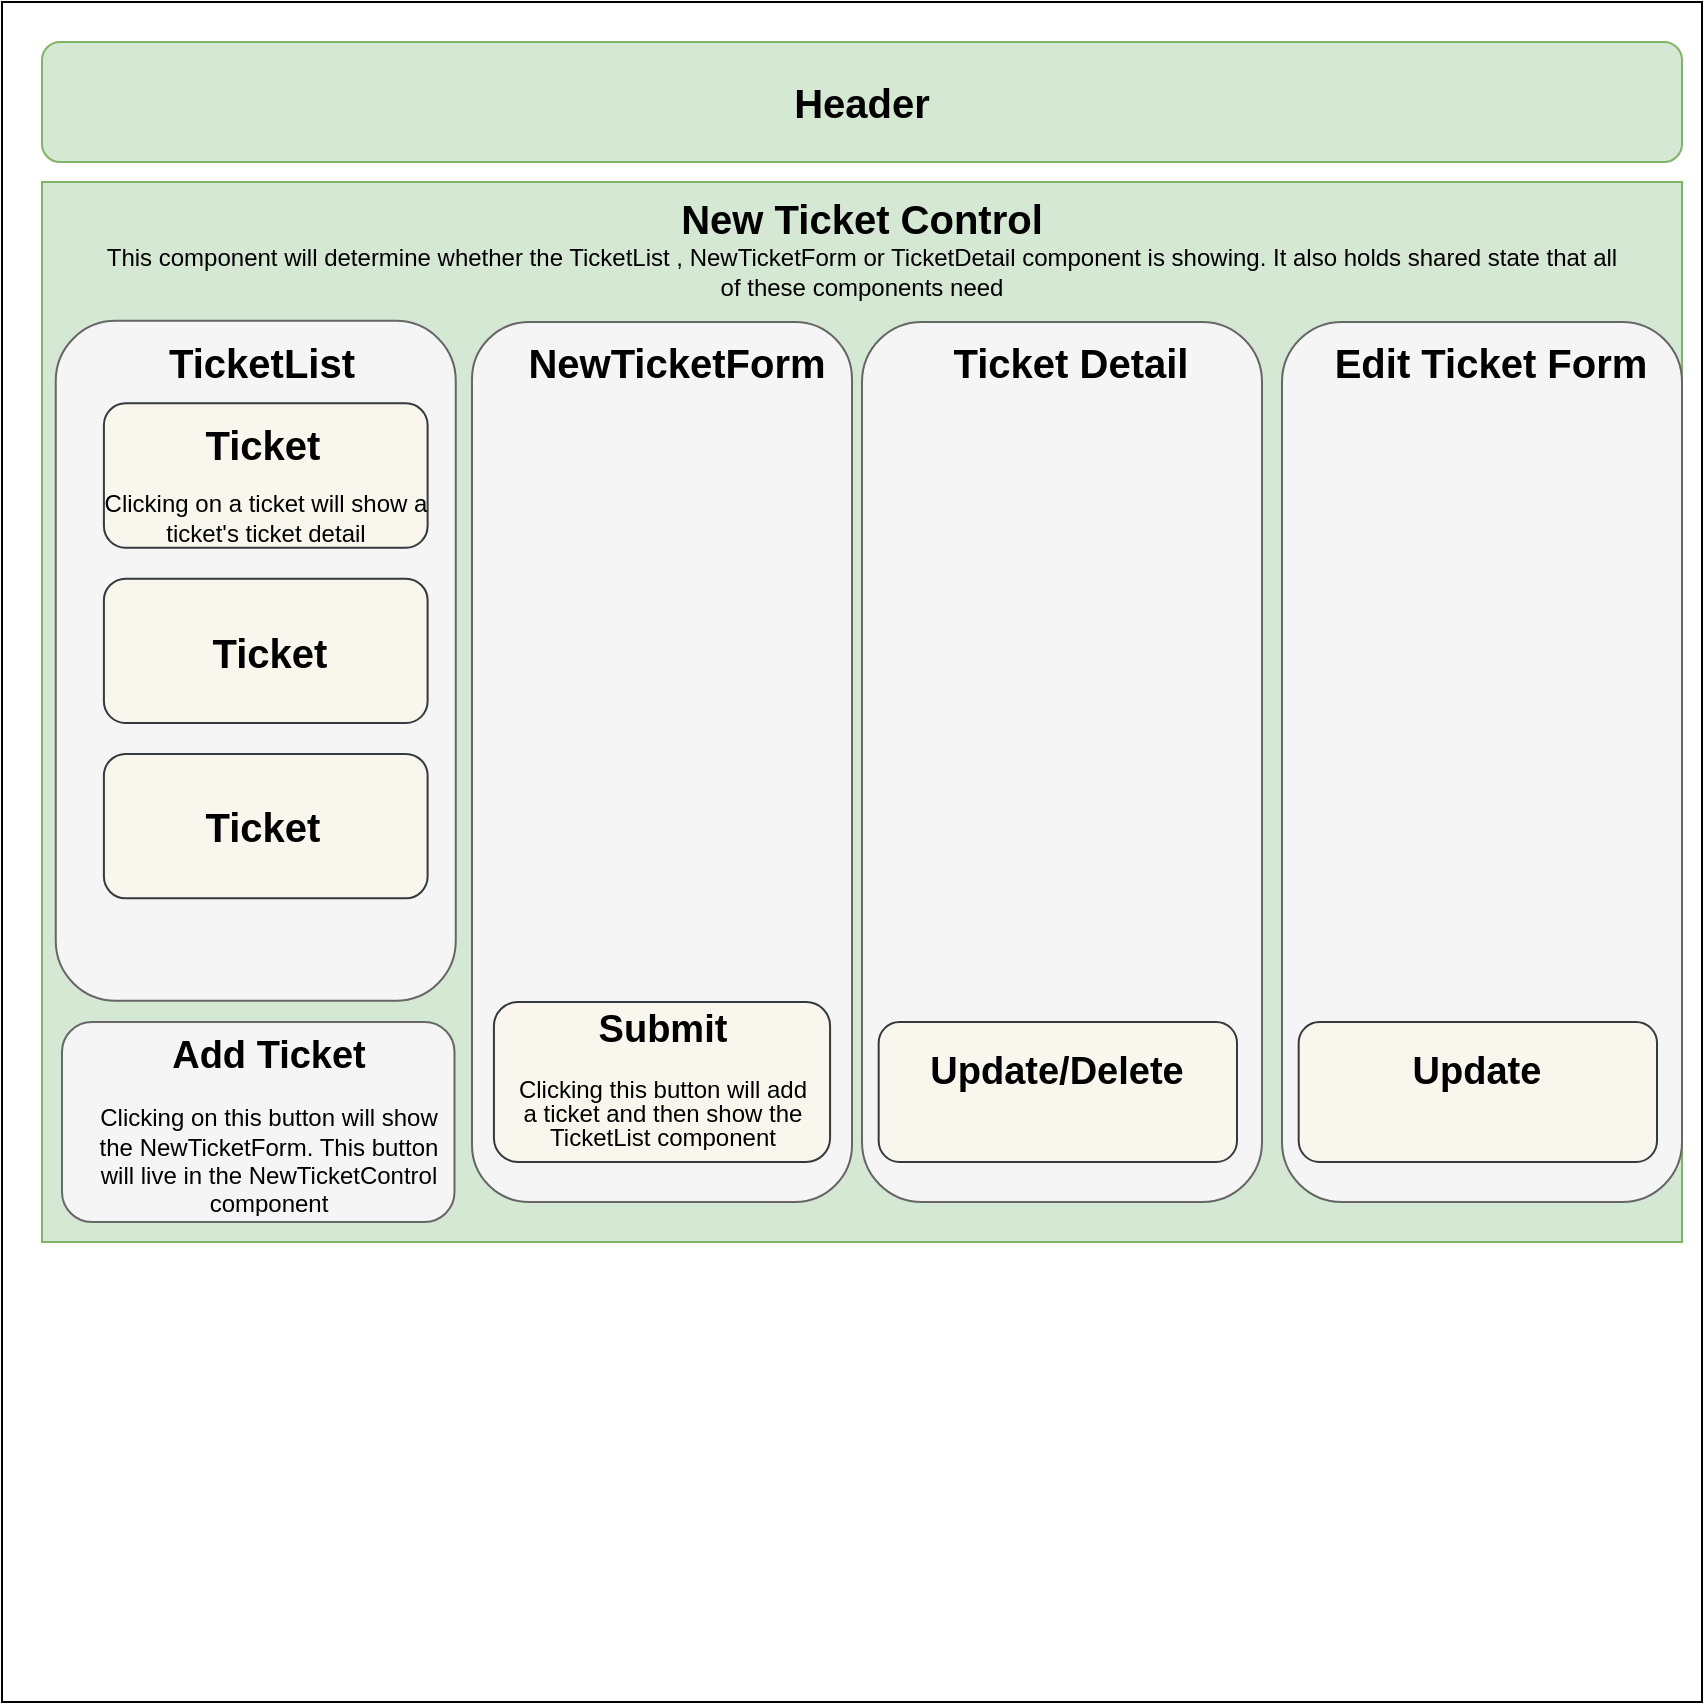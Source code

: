 <mxfile version="13.6.2" type="device"><diagram id="gY9xAXiBYuMe5Ua5sjxd" name="Page-1"><mxGraphModel dx="895" dy="721" grid="1" gridSize="10" guides="1" tooltips="1" connect="1" arrows="1" fold="1" page="1" pageScale="1" pageWidth="850" pageHeight="1100" background="none" math="0" shadow="0"><root><mxCell id="0"/><mxCell id="1" parent="0"/><mxCell id="FeJauZYZt8m8idyNBSMr-1" value="" style="whiteSpace=wrap;html=1;aspect=fixed;" parent="1" vertex="1"><mxGeometry y="20" width="850" height="850" as="geometry"/></mxCell><mxCell id="FeJauZYZt8m8idyNBSMr-34" value="" style="rounded=0;whiteSpace=wrap;html=1;verticalAlign=middle;fillColor=#d5e8d4;strokeColor=#82b366;" parent="1" vertex="1"><mxGeometry x="20" y="110" width="820" height="530" as="geometry"/></mxCell><mxCell id="WGPmZaslxFwN5T_3uxSY-6" value="" style="group" parent="1" vertex="1" connectable="0"><mxGeometry x="36.88" y="170" width="210" height="360" as="geometry"/></mxCell><mxCell id="WGPmZaslxFwN5T_3uxSY-8" value="" style="group" parent="WGPmZaslxFwN5T_3uxSY-6" vertex="1" connectable="0"><mxGeometry width="210" height="360" as="geometry"/></mxCell><mxCell id="adWMxQBD_9PyvIMJSHNc-3" value="" style="group" vertex="1" connectable="0" parent="WGPmZaslxFwN5T_3uxSY-8"><mxGeometry y="9.43" width="190" height="350.57" as="geometry"/></mxCell><mxCell id="FeJauZYZt8m8idyNBSMr-4" value="" style="rounded=1;whiteSpace=wrap;html=1;fillColor=#f5f5f5;strokeColor=#666666;fontColor=#333333;" parent="adWMxQBD_9PyvIMJSHNc-3" vertex="1"><mxGeometry x="-10" width="200" height="340" as="geometry"/></mxCell><mxCell id="FeJauZYZt8m8idyNBSMr-16" value="" style="rounded=1;whiteSpace=wrap;html=1;fillColor=#f9f7ed;strokeColor=#36393d;" parent="adWMxQBD_9PyvIMJSHNc-3" vertex="1"><mxGeometry x="14.074" y="41.244" width="161.852" height="72.176" as="geometry"/></mxCell><mxCell id="FeJauZYZt8m8idyNBSMr-17" value="&lt;font style=&quot;font-size: 20px&quot;&gt;&lt;b&gt;Ticket&lt;/b&gt;&lt;/font&gt;" style="text;html=1;strokeColor=none;fillColor=none;align=center;verticalAlign=middle;whiteSpace=wrap;rounded=0;" parent="adWMxQBD_9PyvIMJSHNc-3" vertex="1"><mxGeometry x="59.815" y="51.554" width="66.852" height="20.622" as="geometry"/></mxCell><mxCell id="FeJauZYZt8m8idyNBSMr-18" value="" style="rounded=1;whiteSpace=wrap;html=1;fillColor=#f9f7ed;strokeColor=#36393d;" parent="adWMxQBD_9PyvIMJSHNc-3" vertex="1"><mxGeometry x="14.074" y="128.886" width="161.852" height="72.176" as="geometry"/></mxCell><mxCell id="FeJauZYZt8m8idyNBSMr-20" value="&lt;font style=&quot;font-size: 20px&quot;&gt;&lt;b&gt;Ticket&lt;/b&gt;&lt;/font&gt;" style="text;html=1;strokeColor=none;fillColor=none;align=center;verticalAlign=middle;whiteSpace=wrap;rounded=0;" parent="adWMxQBD_9PyvIMJSHNc-3" vertex="1"><mxGeometry x="61.574" y="154.663" width="72.13" height="22.251" as="geometry"/></mxCell><mxCell id="FeJauZYZt8m8idyNBSMr-21" value="" style="rounded=1;whiteSpace=wrap;html=1;fillColor=#f9f7ed;strokeColor=#36393d;" parent="adWMxQBD_9PyvIMJSHNc-3" vertex="1"><mxGeometry x="14.074" y="216.529" width="161.852" height="72.176" as="geometry"/></mxCell><mxCell id="FeJauZYZt8m8idyNBSMr-22" value="&lt;font style=&quot;font-size: 20px&quot;&gt;&lt;b&gt;Ticket&lt;/b&gt;&lt;/font&gt;" style="text;html=1;strokeColor=none;fillColor=none;align=center;verticalAlign=middle;whiteSpace=wrap;rounded=0;" parent="adWMxQBD_9PyvIMJSHNc-3" vertex="1"><mxGeometry x="59.815" y="242.306" width="66.852" height="20.622" as="geometry"/></mxCell><mxCell id="FeJauZYZt8m8idyNBSMr-13" value="&lt;span style=&quot;font-size: 20px&quot;&gt;&lt;b&gt;TicketList&lt;/b&gt;&lt;/span&gt;" style="text;html=1;strokeColor=none;fillColor=none;align=center;verticalAlign=middle;whiteSpace=wrap;rounded=0;" parent="adWMxQBD_9PyvIMJSHNc-3" vertex="1"><mxGeometry x="42.085" y="10.311" width="102.308" height="20.622" as="geometry"/></mxCell><mxCell id="FeJauZYZt8m8idyNBSMr-28" value="Clicking on a ticket will show a ticket's ticket detail" style="text;html=1;strokeColor=none;fillColor=none;align=center;verticalAlign=middle;whiteSpace=wrap;rounded=0;" parent="adWMxQBD_9PyvIMJSHNc-3" vertex="1"><mxGeometry x="9.048" y="88.111" width="171.905" height="21.872" as="geometry"/></mxCell><mxCell id="FeJauZYZt8m8idyNBSMr-2" value="" style="rounded=1;whiteSpace=wrap;html=1;fillColor=#d5e8d4;strokeColor=#82b366;" parent="1" vertex="1"><mxGeometry x="20" y="40" width="820" height="60" as="geometry"/></mxCell><mxCell id="FeJauZYZt8m8idyNBSMr-9" value="&lt;b style=&quot;font-size: 20px&quot;&gt;Header&lt;/b&gt;" style="text;html=1;strokeColor=none;fillColor=none;align=center;verticalAlign=middle;whiteSpace=wrap;rounded=0;" parent="1" vertex="1"><mxGeometry x="410" y="60" width="40" height="20" as="geometry"/></mxCell><mxCell id="FeJauZYZt8m8idyNBSMr-10" value="&lt;font style=&quot;font-size: 20px&quot;&gt;&lt;b&gt;New Ticket Control&lt;/b&gt;&lt;br&gt;&lt;br&gt;&lt;/font&gt;" style="text;html=1;strokeColor=none;fillColor=none;align=center;verticalAlign=middle;whiteSpace=wrap;rounded=0;" parent="1" vertex="1"><mxGeometry x="225" y="120" width="410" height="40" as="geometry"/></mxCell><mxCell id="FeJauZYZt8m8idyNBSMr-12" value="This component will determine whether the TicketList , NewTicketForm or TicketDetail component is showing. It also holds shared state that all of these components need" style="text;html=1;strokeColor=none;fillColor=none;align=center;verticalAlign=middle;whiteSpace=wrap;rounded=0;" parent="1" vertex="1"><mxGeometry x="50" y="140" width="760" height="30" as="geometry"/></mxCell><mxCell id="WGPmZaslxFwN5T_3uxSY-4" value="" style="group" parent="1" vertex="1" connectable="0"><mxGeometry x="30" y="530" width="196.25" height="100" as="geometry"/></mxCell><mxCell id="FeJauZYZt8m8idyNBSMr-6" value="" style="rounded=1;whiteSpace=wrap;html=1;fillColor=#f5f5f5;strokeColor=#666666;fontColor=#333333;" parent="WGPmZaslxFwN5T_3uxSY-4" vertex="1"><mxGeometry width="196.25" height="100" as="geometry"/></mxCell><mxCell id="FeJauZYZt8m8idyNBSMr-33" value="&lt;h1 style=&quot;text-align: center ; font-size: 19px&quot;&gt;&lt;font style=&quot;font-size: 19px&quot;&gt;&lt;font style=&quot;font-size: 19px ; line-height: 100%&quot;&gt;Add &lt;/font&gt;&lt;font style=&quot;font-size: 19px&quot;&gt;Ticket&lt;/font&gt;&lt;/font&gt;&lt;/h1&gt;&lt;div style=&quot;text-align: center&quot;&gt;&lt;font style=&quot;font-size: 12px&quot;&gt;Clicking on this button will show the NewTicketForm. This button will live in the NewTicketControl component&lt;/font&gt;&lt;/div&gt;&lt;div&gt;&lt;br&gt;&lt;/div&gt;" style="text;html=1;strokeColor=none;fillColor=none;spacing=5;spacingTop=-20;whiteSpace=wrap;overflow=hidden;rounded=0;imageAlign=left;" parent="WGPmZaslxFwN5T_3uxSY-4" vertex="1"><mxGeometry x="10.997" y="2.778" width="182.716" height="94.444" as="geometry"/></mxCell><mxCell id="adWMxQBD_9PyvIMJSHNc-6" value="" style="group" vertex="1" connectable="0" parent="1"><mxGeometry x="235" y="180" width="190" height="440" as="geometry"/></mxCell><mxCell id="FeJauZYZt8m8idyNBSMr-5" value="" style="rounded=1;whiteSpace=wrap;html=1;fillColor=#f5f5f5;strokeColor=#666666;fontColor=#333333;" parent="adWMxQBD_9PyvIMJSHNc-6" vertex="1"><mxGeometry width="190" height="440" as="geometry"/></mxCell><mxCell id="WGPmZaslxFwN5T_3uxSY-9" value="&lt;font style=&quot;font-size: 20px&quot;&gt;&lt;b&gt;NewTicketForm&lt;/b&gt;&lt;/font&gt;" style="text;html=1;strokeColor=none;fillColor=none;align=center;verticalAlign=middle;whiteSpace=wrap;rounded=0;" parent="adWMxQBD_9PyvIMJSHNc-6" vertex="1"><mxGeometry x="25.577" y="10" width="153.462" height="20" as="geometry"/></mxCell><mxCell id="WGPmZaslxFwN5T_3uxSY-3" value="" style="group" parent="adWMxQBD_9PyvIMJSHNc-6" vertex="1" connectable="0"><mxGeometry x="10.96" y="340" width="168.081" height="80" as="geometry"/></mxCell><mxCell id="FeJauZYZt8m8idyNBSMr-35" value="" style="rounded=1;whiteSpace=wrap;html=1;fillColor=#f9f7ed;strokeColor=#36393d;" parent="WGPmZaslxFwN5T_3uxSY-3" vertex="1"><mxGeometry width="168.081" height="80" as="geometry"/></mxCell><mxCell id="FeJauZYZt8m8idyNBSMr-36" value="&lt;h1 style=&quot;font-size: 19px&quot;&gt;Submit&lt;/h1&gt;&lt;div style=&quot;line-height: 100%&quot;&gt;Clicking this button will add a ticket and then show the TicketList component&lt;/div&gt;" style="text;html=1;strokeColor=none;fillColor=none;spacing=5;spacingTop=-20;whiteSpace=wrap;overflow=hidden;rounded=0;imageAlign=left;align=center;" parent="WGPmZaslxFwN5T_3uxSY-3" vertex="1"><mxGeometry x="3.654" width="160.773" height="80" as="geometry"/></mxCell><mxCell id="adWMxQBD_9PyvIMJSHNc-9" value="" style="group" vertex="1" connectable="0" parent="1"><mxGeometry x="430" y="180" width="200" height="440" as="geometry"/></mxCell><mxCell id="WGPmZaslxFwN5T_3uxSY-5" value="" style="rounded=1;whiteSpace=wrap;html=1;fillColor=#f5f5f5;strokeColor=#666666;fontColor=#333333;" parent="adWMxQBD_9PyvIMJSHNc-9" vertex="1"><mxGeometry width="200" height="440" as="geometry"/></mxCell><mxCell id="FeJauZYZt8m8idyNBSMr-15" value="&lt;font style=&quot;font-size: 20px&quot;&gt;&lt;b&gt;Ticket Detail&lt;/b&gt;&lt;/font&gt;" style="text;html=1;strokeColor=none;fillColor=none;align=center;verticalAlign=middle;whiteSpace=wrap;rounded=0;" parent="adWMxQBD_9PyvIMJSHNc-9" vertex="1"><mxGeometry x="16.667" y="10" width="175" height="20" as="geometry"/></mxCell><mxCell id="WGPmZaslxFwN5T_3uxSY-10" value="" style="group" parent="adWMxQBD_9PyvIMJSHNc-9" vertex="1" connectable="0"><mxGeometry x="8.333" y="350" width="179.167" height="70" as="geometry"/></mxCell><mxCell id="WGPmZaslxFwN5T_3uxSY-11" value="" style="rounded=1;whiteSpace=wrap;html=1;fillColor=#f9f7ed;strokeColor=#36393d;" parent="WGPmZaslxFwN5T_3uxSY-10" vertex="1"><mxGeometry width="179.167" height="70" as="geometry"/></mxCell><mxCell id="WGPmZaslxFwN5T_3uxSY-12" value="&lt;h1 style=&quot;font-size: 19px&quot;&gt;Update/Delete&lt;/h1&gt;" style="text;html=1;strokeColor=none;fillColor=none;spacing=5;spacingTop=-20;whiteSpace=wrap;overflow=hidden;rounded=0;imageAlign=left;align=center;verticalAlign=middle;" parent="WGPmZaslxFwN5T_3uxSY-10" vertex="1"><mxGeometry x="3.895" width="171.377" height="70" as="geometry"/></mxCell><mxCell id="adWMxQBD_9PyvIMJSHNc-10" value="" style="group" vertex="1" connectable="0" parent="1"><mxGeometry x="640" y="180" width="200" height="440" as="geometry"/></mxCell><mxCell id="adWMxQBD_9PyvIMJSHNc-11" value="" style="rounded=1;whiteSpace=wrap;html=1;fillColor=#f5f5f5;strokeColor=#666666;fontColor=#333333;" vertex="1" parent="adWMxQBD_9PyvIMJSHNc-10"><mxGeometry width="200" height="440" as="geometry"/></mxCell><mxCell id="adWMxQBD_9PyvIMJSHNc-12" value="&lt;font style=&quot;font-size: 20px&quot;&gt;&lt;b&gt;Edit Ticket Form&lt;/b&gt;&lt;/font&gt;" style="text;html=1;strokeColor=none;fillColor=none;align=center;verticalAlign=middle;whiteSpace=wrap;rounded=0;" vertex="1" parent="adWMxQBD_9PyvIMJSHNc-10"><mxGeometry x="16.667" y="10" width="175" height="20" as="geometry"/></mxCell><mxCell id="adWMxQBD_9PyvIMJSHNc-13" value="" style="group" vertex="1" connectable="0" parent="adWMxQBD_9PyvIMJSHNc-10"><mxGeometry x="8.333" y="350" width="179.167" height="70" as="geometry"/></mxCell><mxCell id="adWMxQBD_9PyvIMJSHNc-14" value="" style="rounded=1;whiteSpace=wrap;html=1;fillColor=#f9f7ed;strokeColor=#36393d;" vertex="1" parent="adWMxQBD_9PyvIMJSHNc-13"><mxGeometry width="179.167" height="70" as="geometry"/></mxCell><mxCell id="adWMxQBD_9PyvIMJSHNc-15" value="&lt;h1 style=&quot;font-size: 19px&quot;&gt;Update&lt;/h1&gt;" style="text;html=1;strokeColor=none;fillColor=none;spacing=5;spacingTop=-20;whiteSpace=wrap;overflow=hidden;rounded=0;imageAlign=left;align=center;verticalAlign=middle;" vertex="1" parent="adWMxQBD_9PyvIMJSHNc-13"><mxGeometry x="3.895" width="171.377" height="70" as="geometry"/></mxCell></root></mxGraphModel></diagram></mxfile>